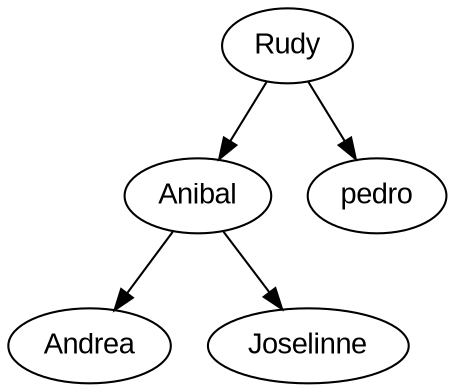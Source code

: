 digraph BST {
    node [fontname="Arial"];
    Rudy -> Anibal;
    Anibal -> Andrea;
    Anibal -> Joselinne;
    Rudy -> pedro;
}
